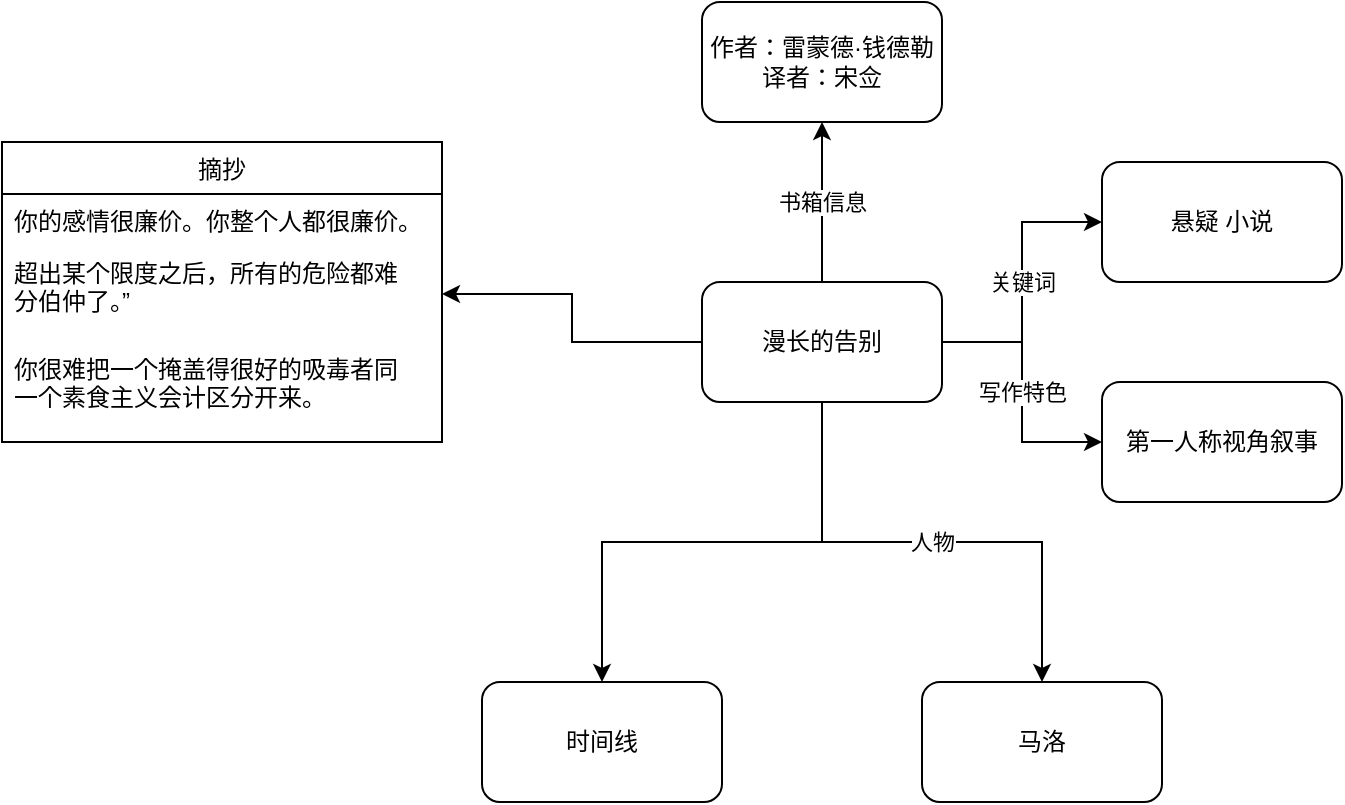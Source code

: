 <mxfile version="16.1.2" type="device" pages="3"><diagram id="588ELKObxdWgsLSAAPTF" name="漫长的告别"><mxGraphModel dx="1422" dy="865" grid="1" gridSize="10" guides="1" tooltips="1" connect="1" arrows="1" fold="1" page="0" pageScale="1" pageWidth="827" pageHeight="1169" math="0" shadow="0"><root><mxCell id="0"/><mxCell id="1" parent="0"/><mxCell id="GXs-ZsNI0Eie8jjMxKnX-3" value="书箱信息" style="edgeStyle=orthogonalEdgeStyle;rounded=0;orthogonalLoop=1;jettySize=auto;html=1;" parent="1" source="GXs-ZsNI0Eie8jjMxKnX-1" target="GXs-ZsNI0Eie8jjMxKnX-2" edge="1"><mxGeometry relative="1" as="geometry"/></mxCell><mxCell id="GXs-ZsNI0Eie8jjMxKnX-5" value="人物" style="edgeStyle=orthogonalEdgeStyle;rounded=0;orthogonalLoop=1;jettySize=auto;html=1;" parent="1" source="GXs-ZsNI0Eie8jjMxKnX-1" target="GXs-ZsNI0Eie8jjMxKnX-4" edge="1"><mxGeometry relative="1" as="geometry"/></mxCell><mxCell id="GXs-ZsNI0Eie8jjMxKnX-7" value="" style="edgeStyle=orthogonalEdgeStyle;rounded=0;orthogonalLoop=1;jettySize=auto;html=1;" parent="1" source="GXs-ZsNI0Eie8jjMxKnX-1" target="GXs-ZsNI0Eie8jjMxKnX-6" edge="1"><mxGeometry relative="1" as="geometry"/></mxCell><mxCell id="GXs-ZsNI0Eie8jjMxKnX-9" value="写作特色" style="edgeStyle=orthogonalEdgeStyle;rounded=0;orthogonalLoop=1;jettySize=auto;html=1;entryX=0;entryY=0.5;entryDx=0;entryDy=0;" parent="1" source="GXs-ZsNI0Eie8jjMxKnX-1" target="GXs-ZsNI0Eie8jjMxKnX-8" edge="1"><mxGeometry relative="1" as="geometry"/></mxCell><mxCell id="GXs-ZsNI0Eie8jjMxKnX-12" value="关键词" style="edgeStyle=orthogonalEdgeStyle;rounded=0;orthogonalLoop=1;jettySize=auto;html=1;" parent="1" source="GXs-ZsNI0Eie8jjMxKnX-1" target="GXs-ZsNI0Eie8jjMxKnX-11" edge="1"><mxGeometry relative="1" as="geometry"/></mxCell><mxCell id="vKNQYlGIJf40LNnS4YVU-8" style="edgeStyle=orthogonalEdgeStyle;rounded=0;orthogonalLoop=1;jettySize=auto;html=1;exitX=0;exitY=0.5;exitDx=0;exitDy=0;entryX=1;entryY=0.5;entryDx=0;entryDy=0;" parent="1" source="GXs-ZsNI0Eie8jjMxKnX-1" target="vKNQYlGIJf40LNnS4YVU-4" edge="1"><mxGeometry relative="1" as="geometry"/></mxCell><mxCell id="GXs-ZsNI0Eie8jjMxKnX-1" value="漫长的告别" style="rounded=1;whiteSpace=wrap;html=1;" parent="1" vertex="1"><mxGeometry x="350" y="310" width="120" height="60" as="geometry"/></mxCell><mxCell id="GXs-ZsNI0Eie8jjMxKnX-2" value="作者：雷蒙德·钱德勒&lt;br&gt;译者：宋佥" style="rounded=1;whiteSpace=wrap;html=1;" parent="1" vertex="1"><mxGeometry x="350" y="170" width="120" height="60" as="geometry"/></mxCell><mxCell id="GXs-ZsNI0Eie8jjMxKnX-4" value="马洛" style="rounded=1;whiteSpace=wrap;html=1;" parent="1" vertex="1"><mxGeometry x="460" y="510" width="120" height="60" as="geometry"/></mxCell><mxCell id="GXs-ZsNI0Eie8jjMxKnX-6" value="时间线" style="whiteSpace=wrap;html=1;rounded=1;" parent="1" vertex="1"><mxGeometry x="240" y="510" width="120" height="60" as="geometry"/></mxCell><mxCell id="GXs-ZsNI0Eie8jjMxKnX-8" value="第一人称视角叙事" style="rounded=1;whiteSpace=wrap;html=1;" parent="1" vertex="1"><mxGeometry x="550" y="360" width="120" height="60" as="geometry"/></mxCell><mxCell id="GXs-ZsNI0Eie8jjMxKnX-11" value="悬疑 小说" style="rounded=1;whiteSpace=wrap;html=1;" parent="1" vertex="1"><mxGeometry x="550" y="250" width="120" height="60" as="geometry"/></mxCell><mxCell id="vKNQYlGIJf40LNnS4YVU-2" value="摘抄" style="swimlane;fontStyle=0;childLayout=stackLayout;horizontal=1;startSize=26;fillColor=none;horizontalStack=0;resizeParent=1;resizeParentMax=0;resizeLast=0;collapsible=1;marginBottom=0;" parent="1" vertex="1"><mxGeometry y="240" width="220" height="150" as="geometry"><mxRectangle x="60" y="240" width="60" height="26" as="alternateBounds"/></mxGeometry></mxCell><mxCell id="vKNQYlGIJf40LNnS4YVU-3" value="你的感情很廉价。你整个人都很廉价。" style="text;strokeColor=none;fillColor=none;align=left;verticalAlign=top;spacingLeft=4;spacingRight=4;overflow=hidden;rotatable=0;points=[[0,0.5],[1,0.5]];portConstraint=eastwest;" parent="vKNQYlGIJf40LNnS4YVU-2" vertex="1"><mxGeometry y="26" width="220" height="26" as="geometry"/></mxCell><mxCell id="vKNQYlGIJf40LNnS4YVU-4" value="超出某个限度之后，所有的危险都难&#10;分伯仲了。”" style="text;strokeColor=none;fillColor=none;align=left;verticalAlign=top;spacingLeft=4;spacingRight=4;overflow=hidden;rotatable=0;points=[[0,0.5],[1,0.5]];portConstraint=eastwest;" parent="vKNQYlGIJf40LNnS4YVU-2" vertex="1"><mxGeometry y="52" width="220" height="48" as="geometry"/></mxCell><mxCell id="vKNQYlGIJf40LNnS4YVU-5" value="你很难把一个掩盖得很好的吸毒者同&#10;一个素食主义会计区分开来。" style="text;strokeColor=none;fillColor=none;align=left;verticalAlign=top;spacingLeft=4;spacingRight=4;overflow=hidden;rotatable=0;points=[[0,0.5],[1,0.5]];portConstraint=eastwest;" parent="vKNQYlGIJf40LNnS4YVU-2" vertex="1"><mxGeometry y="100" width="220" height="50" as="geometry"/></mxCell></root></mxGraphModel></diagram><diagram id="2hEnZ86U9ckXgMdMGHRk" name="人物关系"><mxGraphModel dx="1422" dy="865" grid="1" gridSize="10" guides="1" tooltips="1" connect="1" arrows="1" fold="1" page="0" pageScale="1" pageWidth="827" pageHeight="1169" math="0" shadow="0"><root><mxCell id="GkN5VnOIzLwxWvWghLIu-0"/><mxCell id="GkN5VnOIzLwxWvWghLIu-1" parent="GkN5VnOIzLwxWvWghLIu-0"/><mxCell id="ToPOYj617YuV43QvD3I4-19" value="" style="rounded=1;whiteSpace=wrap;html=1;opacity=10;fillColor=#FFE599;shadow=1;" vertex="1" parent="GkN5VnOIzLwxWvWghLIu-1"><mxGeometry x="1030" y="150" width="270" height="140" as="geometry"/></mxCell><mxCell id="TJEQES78XvKKzleDxjoX-16" value="" style="rounded=1;whiteSpace=wrap;html=1;opacity=10;fillColor=#FFE599;shadow=1;" parent="GkN5VnOIzLwxWvWghLIu-1" vertex="1"><mxGeometry x="455" y="150" width="575" height="140" as="geometry"/></mxCell><mxCell id="TJEQES78XvKKzleDxjoX-24" value="" style="rounded=1;whiteSpace=wrap;html=1;shadow=1;fillColor=#FFE599;opacity=10;" parent="GkN5VnOIzLwxWvWghLIu-1" vertex="1"><mxGeometry x="160" y="270" width="320" height="100" as="geometry"/></mxCell><mxCell id="TK5wzDu9uj7dFvKtzrhC-4" value="前妻" style="edgeStyle=orthogonalEdgeStyle;rounded=0;orthogonalLoop=1;jettySize=auto;html=1;exitX=0.5;exitY=1;exitDx=0;exitDy=0;entryX=0.5;entryY=0;entryDx=0;entryDy=0;" parent="GkN5VnOIzLwxWvWghLIu-1" source="TK5wzDu9uj7dFvKtzrhC-0" target="TK5wzDu9uj7dFvKtzrhC-3" edge="1"><mxGeometry relative="1" as="geometry"/></mxCell><mxCell id="TK5wzDu9uj7dFvKtzrhC-5" value="朋友" style="edgeStyle=orthogonalEdgeStyle;rounded=0;orthogonalLoop=1;jettySize=auto;html=1;exitX=0;exitY=0.5;exitDx=0;exitDy=0;entryX=1;entryY=0.5;entryDx=0;entryDy=0;" parent="GkN5VnOIzLwxWvWghLIu-1" source="TK5wzDu9uj7dFvKtzrhC-0" target="TK5wzDu9uj7dFvKtzrhC-2" edge="1"><mxGeometry relative="1" as="geometry"/></mxCell><mxCell id="TK5wzDu9uj7dFvKtzrhC-6" value="救助" style="edgeStyle=orthogonalEdgeStyle;rounded=0;orthogonalLoop=1;jettySize=auto;html=1;exitX=0;exitY=0.5;exitDx=0;exitDy=0;entryX=1;entryY=0.5;entryDx=0;entryDy=0;" parent="GkN5VnOIzLwxWvWghLIu-1" source="TK5wzDu9uj7dFvKtzrhC-1" target="TK5wzDu9uj7dFvKtzrhC-0" edge="1"><mxGeometry relative="1" as="geometry"/></mxCell><mxCell id="TJEQES78XvKKzleDxjoX-23" value="朋友" style="edgeStyle=orthogonalEdgeStyle;rounded=0;orthogonalLoop=1;jettySize=auto;html=1;exitX=0;exitY=0.5;exitDx=0;exitDy=0;entryX=1;entryY=0.5;entryDx=0;entryDy=0;" parent="GkN5VnOIzLwxWvWghLIu-1" source="TK5wzDu9uj7dFvKtzrhC-0" target="TJEQES78XvKKzleDxjoX-22" edge="1"><mxGeometry relative="1" as="geometry"/></mxCell><mxCell id="TK5wzDu9uj7dFvKtzrhC-0" value="特里·伦诺克斯&lt;br&gt;（保罗·马斯顿）" style="rounded=1;whiteSpace=wrap;html=1;fillColor=#dae8fc;strokeColor=#6c8ebf;" parent="GkN5VnOIzLwxWvWghLIu-1" vertex="1"><mxGeometry x="350" y="310" width="120" height="30" as="geometry"/></mxCell><mxCell id="TJEQES78XvKKzleDxjoX-5" value="" style="edgeStyle=orthogonalEdgeStyle;rounded=0;orthogonalLoop=1;jettySize=auto;html=1;" parent="GkN5VnOIzLwxWvWghLIu-1" source="TK5wzDu9uj7dFvKtzrhC-1" target="TJEQES78XvKKzleDxjoX-4" edge="1"><mxGeometry relative="1" as="geometry"/></mxCell><mxCell id="TJEQES78XvKKzleDxjoX-8" style="edgeStyle=orthogonalEdgeStyle;rounded=0;orthogonalLoop=1;jettySize=auto;html=1;exitX=0.5;exitY=0;exitDx=0;exitDy=0;" parent="GkN5VnOIzLwxWvWghLIu-1" source="TK5wzDu9uj7dFvKtzrhC-1" target="TJEQES78XvKKzleDxjoX-0" edge="1"><mxGeometry relative="1" as="geometry"/></mxCell><mxCell id="TJEQES78XvKKzleDxjoX-14" style="edgeStyle=orthogonalEdgeStyle;rounded=0;orthogonalLoop=1;jettySize=auto;html=1;exitX=0.5;exitY=0;exitDx=0;exitDy=0;entryX=0.5;entryY=1;entryDx=0;entryDy=0;" parent="GkN5VnOIzLwxWvWghLIu-1" source="TK5wzDu9uj7dFvKtzrhC-1" target="TJEQES78XvKKzleDxjoX-12" edge="1"><mxGeometry relative="1" as="geometry"/></mxCell><mxCell id="TJEQES78XvKKzleDxjoX-19" value="" style="edgeStyle=orthogonalEdgeStyle;rounded=0;orthogonalLoop=1;jettySize=auto;html=1;entryX=0;entryY=0.5;entryDx=0;entryDy=0;" parent="GkN5VnOIzLwxWvWghLIu-1" source="TK5wzDu9uj7dFvKtzrhC-1" target="TJEQES78XvKKzleDxjoX-18" edge="1"><mxGeometry relative="1" as="geometry"/></mxCell><mxCell id="TJEQES78XvKKzleDxjoX-21" style="edgeStyle=orthogonalEdgeStyle;rounded=0;orthogonalLoop=1;jettySize=auto;html=1;exitX=1;exitY=0.5;exitDx=0;exitDy=0;entryX=0;entryY=0.5;entryDx=0;entryDy=0;" parent="GkN5VnOIzLwxWvWghLIu-1" source="TK5wzDu9uj7dFvKtzrhC-1" target="TJEQES78XvKKzleDxjoX-11" edge="1"><mxGeometry relative="1" as="geometry"/></mxCell><mxCell id="TJEQES78XvKKzleDxjoX-31" value="客户" style="edgeStyle=orthogonalEdgeStyle;rounded=0;orthogonalLoop=1;jettySize=auto;html=1;exitX=0.5;exitY=1;exitDx=0;exitDy=0;" parent="GkN5VnOIzLwxWvWghLIu-1" source="TK5wzDu9uj7dFvKtzrhC-1" target="TJEQES78XvKKzleDxjoX-28" edge="1"><mxGeometry relative="1" as="geometry"/></mxCell><mxCell id="cyTW1NeI_-f4NoAoRaA1-1" value="求助" style="edgeStyle=orthogonalEdgeStyle;rounded=0;orthogonalLoop=1;jettySize=auto;html=1;exitX=0.75;exitY=1;exitDx=0;exitDy=0;" edge="1" parent="GkN5VnOIzLwxWvWghLIu-1" source="TK5wzDu9uj7dFvKtzrhC-1" target="cyTW1NeI_-f4NoAoRaA1-0"><mxGeometry relative="1" as="geometry"/></mxCell><mxCell id="ToPOYj617YuV43QvD3I4-21" style="edgeStyle=orthogonalEdgeStyle;rounded=0;orthogonalLoop=1;jettySize=auto;html=1;exitX=0.5;exitY=0;exitDx=0;exitDy=0;entryX=0.5;entryY=1;entryDx=0;entryDy=0;" edge="1" parent="GkN5VnOIzLwxWvWghLIu-1" source="TK5wzDu9uj7dFvKtzrhC-1" target="ToPOYj617YuV43QvD3I4-17"><mxGeometry relative="1" as="geometry"/></mxCell><mxCell id="ToPOYj617YuV43QvD3I4-22" style="edgeStyle=orthogonalEdgeStyle;rounded=0;orthogonalLoop=1;jettySize=auto;html=1;exitX=0.5;exitY=0;exitDx=0;exitDy=0;entryX=0.5;entryY=1;entryDx=0;entryDy=0;" edge="1" parent="GkN5VnOIzLwxWvWghLIu-1" source="TK5wzDu9uj7dFvKtzrhC-1" target="ToPOYj617YuV43QvD3I4-18"><mxGeometry relative="1" as="geometry"/></mxCell><mxCell id="TK5wzDu9uj7dFvKtzrhC-1" value="我&lt;br&gt;菲利普·马洛" style="rounded=1;whiteSpace=wrap;html=1;fillColor=#f8cecc;strokeColor=#b85450;" parent="GkN5VnOIzLwxWvWghLIu-1" vertex="1"><mxGeometry x="590" y="310" width="120" height="30" as="geometry"/></mxCell><mxCell id="iY6lswuvCPw7v2j6KMEY-1" value="父亲" style="edgeStyle=orthogonalEdgeStyle;rounded=0;orthogonalLoop=1;jettySize=auto;html=1;exitX=0.5;exitY=1;exitDx=0;exitDy=0;" parent="GkN5VnOIzLwxWvWghLIu-1" source="TK5wzDu9uj7dFvKtzrhC-3" target="iY6lswuvCPw7v2j6KMEY-0" edge="1"><mxGeometry relative="1" as="geometry"/></mxCell><mxCell id="TK5wzDu9uj7dFvKtzrhC-2" value="兰迪·斯塔尔" style="rounded=1;whiteSpace=wrap;html=1;" parent="GkN5VnOIzLwxWvWghLIu-1" vertex="1"><mxGeometry x="170" y="330" width="120" height="30" as="geometry"/></mxCell><mxCell id="iY6lswuvCPw7v2j6KMEY-4" value="前任" style="edgeStyle=orthogonalEdgeStyle;rounded=0;orthogonalLoop=1;jettySize=auto;html=1;" parent="GkN5VnOIzLwxWvWghLIu-1" source="TK5wzDu9uj7dFvKtzrhC-3" target="iY6lswuvCPw7v2j6KMEY-3" edge="1"><mxGeometry relative="1" as="geometry"/></mxCell><mxCell id="ToPOYj617YuV43QvD3I4-7" value="姐姐" style="edgeStyle=orthogonalEdgeStyle;rounded=0;orthogonalLoop=1;jettySize=auto;html=1;exitX=0.5;exitY=1;exitDx=0;exitDy=0;" edge="1" parent="GkN5VnOIzLwxWvWghLIu-1" source="TK5wzDu9uj7dFvKtzrhC-3" target="ToPOYj617YuV43QvD3I4-6"><mxGeometry relative="1" as="geometry"/></mxCell><mxCell id="TK5wzDu9uj7dFvKtzrhC-3" value="西尔维娅·伦诺克斯" style="rounded=1;whiteSpace=wrap;html=1;" parent="GkN5VnOIzLwxWvWghLIu-1" vertex="1"><mxGeometry x="350" y="390" width="120" height="30" as="geometry"/></mxCell><mxCell id="iY6lswuvCPw7v2j6KMEY-0" value="哈兰·波特" style="rounded=1;whiteSpace=wrap;html=1;fillColor=#e1d5e7;strokeColor=#9673a6;" parent="GkN5VnOIzLwxWvWghLIu-1" vertex="1"><mxGeometry x="250" y="520" width="120" height="30" as="geometry"/></mxCell><mxCell id="iY6lswuvCPw7v2j6KMEY-3" value="柯特·韦斯特海姆" style="rounded=1;whiteSpace=wrap;html=1;" parent="GkN5VnOIzLwxWvWghLIu-1" vertex="1"><mxGeometry x="150" y="390" width="120" height="30" as="geometry"/></mxCell><mxCell id="TJEQES78XvKKzleDxjoX-3" value="" style="edgeStyle=orthogonalEdgeStyle;rounded=0;orthogonalLoop=1;jettySize=auto;html=1;exitX=0.5;exitY=0;exitDx=0;exitDy=0;" parent="GkN5VnOIzLwxWvWghLIu-1" source="TK5wzDu9uj7dFvKtzrhC-1" target="TJEQES78XvKKzleDxjoX-2" edge="1"><mxGeometry relative="1" as="geometry"/></mxCell><mxCell id="TJEQES78XvKKzleDxjoX-0" value="警司：格林" style="rounded=1;whiteSpace=wrap;html=1;" parent="GkN5VnOIzLwxWvWghLIu-1" vertex="1"><mxGeometry x="480" y="190" width="70" height="30" as="geometry"/></mxCell><mxCell id="TJEQES78XvKKzleDxjoX-2" value="警探：代顿" style="rounded=1;whiteSpace=wrap;html=1;" parent="GkN5VnOIzLwxWvWghLIu-1" vertex="1"><mxGeometry x="560" y="190" width="80" height="30" as="geometry"/></mxCell><mxCell id="TJEQES78XvKKzleDxjoX-7" value="" style="edgeStyle=orthogonalEdgeStyle;rounded=0;orthogonalLoop=1;jettySize=auto;html=1;exitX=0.5;exitY=0;exitDx=0;exitDy=0;entryX=0.5;entryY=1;entryDx=0;entryDy=0;" parent="GkN5VnOIzLwxWvWghLIu-1" source="TK5wzDu9uj7dFvKtzrhC-1" target="TJEQES78XvKKzleDxjoX-6" edge="1"><mxGeometry relative="1" as="geometry"><mxPoint x="840" y="230" as="targetPoint"/><Array as="points"><mxPoint x="650" y="265"/><mxPoint x="840" y="265"/></Array></mxGeometry></mxCell><mxCell id="TJEQES78XvKKzleDxjoX-4" value="警监：格里戈利厄斯" style="rounded=1;whiteSpace=wrap;html=1;" parent="GkN5VnOIzLwxWvWghLIu-1" vertex="1"><mxGeometry x="650" y="190" width="120" height="30" as="geometry"/></mxCell><mxCell id="TJEQES78XvKKzleDxjoX-6" value="局长：奥尔布赖特" style="rounded=1;whiteSpace=wrap;html=1;" parent="GkN5VnOIzLwxWvWghLIu-1" vertex="1"><mxGeometry x="780" y="190" width="120" height="30" as="geometry"/></mxCell><mxCell id="TJEQES78XvKKzleDxjoX-11" value="律师：休厄尔·恩迪科特" style="rounded=1;whiteSpace=wrap;html=1;" parent="GkN5VnOIzLwxWvWghLIu-1" vertex="1"><mxGeometry x="780" y="300" width="120" height="30" as="geometry"/></mxCell><mxCell id="TJEQES78XvKKzleDxjoX-12" value="地检官：格兰兹" style="rounded=1;whiteSpace=wrap;html=1;" parent="GkN5VnOIzLwxWvWghLIu-1" vertex="1"><mxGeometry x="910" y="190" width="120" height="30" as="geometry"/></mxCell><mxCell id="TJEQES78XvKKzleDxjoX-17" value="警方：侦查特里杀死妻子一案" style="text;html=1;strokeColor=none;fillColor=none;align=center;verticalAlign=middle;whiteSpace=wrap;rounded=0;shadow=1;opacity=10;" parent="GkN5VnOIzLwxWvWghLIu-1" vertex="1"><mxGeometry x="600" y="275" width="190" height="20" as="geometry"/></mxCell><mxCell id="TJEQES78XvKKzleDxjoX-18" value="记者：朗尼·摩根" style="rounded=1;whiteSpace=wrap;html=1;" parent="GkN5VnOIzLwxWvWghLIu-1" vertex="1"><mxGeometry x="780" y="340" width="120" height="30" as="geometry"/></mxCell><mxCell id="ToPOYj617YuV43QvD3I4-23" value="保镖" style="edgeStyle=orthogonalEdgeStyle;rounded=0;orthogonalLoop=1;jettySize=auto;html=1;exitX=0.5;exitY=0;exitDx=0;exitDy=0;entryX=0.5;entryY=1;entryDx=0;entryDy=0;" edge="1" parent="GkN5VnOIzLwxWvWghLIu-1" source="TJEQES78XvKKzleDxjoX-22" target="TJEQES78XvKKzleDxjoX-26"><mxGeometry relative="1" as="geometry"/></mxCell><mxCell id="TJEQES78XvKKzleDxjoX-22" value="门奈德兹" style="rounded=1;whiteSpace=wrap;html=1;" parent="GkN5VnOIzLwxWvWghLIu-1" vertex="1"><mxGeometry x="170" y="280" width="120" height="30" as="geometry"/></mxCell><mxCell id="TJEQES78XvKKzleDxjoX-25" value="战友" style="text;html=1;strokeColor=none;fillColor=none;align=center;verticalAlign=middle;whiteSpace=wrap;rounded=0;shadow=1;opacity=10;" parent="GkN5VnOIzLwxWvWghLIu-1" vertex="1"><mxGeometry x="360" y="270" width="60" height="30" as="geometry"/></mxCell><mxCell id="TJEQES78XvKKzleDxjoX-26" value="奇科·阿戈斯蒂诺" style="rounded=1;whiteSpace=wrap;html=1;" parent="GkN5VnOIzLwxWvWghLIu-1" vertex="1"><mxGeometry x="170" y="220" width="120" height="30" as="geometry"/></mxCell><mxCell id="TJEQES78XvKKzleDxjoX-33" value="作者" style="edgeStyle=orthogonalEdgeStyle;rounded=0;orthogonalLoop=1;jettySize=auto;html=1;exitX=0.5;exitY=1;exitDx=0;exitDy=0;entryX=0.5;entryY=0;entryDx=0;entryDy=0;" parent="GkN5VnOIzLwxWvWghLIu-1" source="TJEQES78XvKKzleDxjoX-28" target="TJEQES78XvKKzleDxjoX-32" edge="1"><mxGeometry relative="1" as="geometry"/></mxCell><mxCell id="TJEQES78XvKKzleDxjoX-28" value="出版社：霍华德·斯宾塞" style="rounded=1;whiteSpace=wrap;html=1;" parent="GkN5VnOIzLwxWvWghLIu-1" vertex="1"><mxGeometry x="560" y="450" width="120" height="30" as="geometry"/></mxCell><mxCell id="TJEQES78XvKKzleDxjoX-35" value="妻子" style="edgeStyle=orthogonalEdgeStyle;rounded=0;orthogonalLoop=1;jettySize=auto;html=1;exitX=0.383;exitY=0.967;exitDx=0;exitDy=0;entryX=0.5;entryY=0;entryDx=0;entryDy=0;exitPerimeter=0;" parent="GkN5VnOIzLwxWvWghLIu-1" source="TJEQES78XvKKzleDxjoX-32" target="TJEQES78XvKKzleDxjoX-34" edge="1"><mxGeometry relative="1" as="geometry"><Array as="points"><mxPoint x="600" y="580"/><mxPoint x="595" y="580"/></Array></mxGeometry></mxCell><mxCell id="ToPOYj617YuV43QvD3I4-5" value="医生" style="edgeStyle=orthogonalEdgeStyle;rounded=0;orthogonalLoop=1;jettySize=auto;html=1;exitX=1;exitY=0.5;exitDx=0;exitDy=0;entryX=0;entryY=0.5;entryDx=0;entryDy=0;" edge="1" parent="GkN5VnOIzLwxWvWghLIu-1" source="TJEQES78XvKKzleDxjoX-32" target="ToPOYj617YuV43QvD3I4-0"><mxGeometry relative="1" as="geometry"/></mxCell><mxCell id="ToPOYj617YuV43QvD3I4-16" value="佣人" style="edgeStyle=orthogonalEdgeStyle;rounded=0;orthogonalLoop=1;jettySize=auto;html=1;exitX=0.75;exitY=1;exitDx=0;exitDy=0;entryX=0.5;entryY=0;entryDx=0;entryDy=0;" edge="1" parent="GkN5VnOIzLwxWvWghLIu-1" source="TJEQES78XvKKzleDxjoX-32" target="ToPOYj617YuV43QvD3I4-15"><mxGeometry relative="1" as="geometry"/></mxCell><mxCell id="ToPOYj617YuV43QvD3I4-24" value="情人" style="edgeStyle=orthogonalEdgeStyle;rounded=0;orthogonalLoop=1;jettySize=auto;html=1;exitX=0;exitY=0.5;exitDx=0;exitDy=0;entryX=1;entryY=0.5;entryDx=0;entryDy=0;dashed=1;fillColor=#60a917;strokeColor=#2D7600;" edge="1" parent="GkN5VnOIzLwxWvWghLIu-1" source="TJEQES78XvKKzleDxjoX-32" target="ToPOYj617YuV43QvD3I4-6"><mxGeometry relative="1" as="geometry"/></mxCell><mxCell id="TJEQES78XvKKzleDxjoX-32" value="作家：罗杰·韦德" style="rounded=1;whiteSpace=wrap;html=1;fillColor=#a20025;fontColor=#ffffff;strokeColor=#6F0000;" parent="GkN5VnOIzLwxWvWghLIu-1" vertex="1"><mxGeometry x="560" y="540" width="120" height="30" as="geometry"/></mxCell><mxCell id="ToPOYj617YuV43QvD3I4-26" value="前夫" style="edgeStyle=orthogonalEdgeStyle;rounded=0;orthogonalLoop=1;jettySize=auto;html=1;exitX=0;exitY=0.75;exitDx=0;exitDy=0;strokeColor=#1FFF3D;dashed=1;" edge="1" parent="GkN5VnOIzLwxWvWghLIu-1" source="TJEQES78XvKKzleDxjoX-34"><mxGeometry x="-0.864" relative="1" as="geometry"><mxPoint x="430" y="340" as="targetPoint"/><Array as="points"><mxPoint x="430" y="653"/></Array><mxPoint as="offset"/></mxGeometry></mxCell><mxCell id="TJEQES78XvKKzleDxjoX-34" value="艾琳·韦德" style="rounded=1;whiteSpace=wrap;html=1;fillColor=#d80073;fontColor=#ffffff;strokeColor=#A50040;" parent="GkN5VnOIzLwxWvWghLIu-1" vertex="1"><mxGeometry x="560" y="630" width="70" height="30" as="geometry"/></mxCell><mxCell id="cyTW1NeI_-f4NoAoRaA1-0" value="卡恩代理：乔治·彼得斯" style="rounded=1;whiteSpace=wrap;html=1;" vertex="1" parent="GkN5VnOIzLwxWvWghLIu-1"><mxGeometry x="685" y="450" width="120" height="30" as="geometry"/></mxCell><mxCell id="ToPOYj617YuV43QvD3I4-2" value="打手" style="edgeStyle=orthogonalEdgeStyle;rounded=0;orthogonalLoop=1;jettySize=auto;html=1;" edge="1" parent="GkN5VnOIzLwxWvWghLIu-1" source="ToPOYj617YuV43QvD3I4-0" target="ToPOYj617YuV43QvD3I4-1"><mxGeometry relative="1" as="geometry"/></mxCell><mxCell id="ToPOYj617YuV43QvD3I4-0" value="大夫：瓦伦杰" style="rounded=1;whiteSpace=wrap;html=1;" vertex="1" parent="GkN5VnOIzLwxWvWghLIu-1"><mxGeometry x="730" y="540" width="90" height="30" as="geometry"/></mxCell><mxCell id="ToPOYj617YuV43QvD3I4-1" value="厄尔" style="rounded=1;whiteSpace=wrap;html=1;" vertex="1" parent="GkN5VnOIzLwxWvWghLIu-1"><mxGeometry x="880" y="540" width="70" height="30" as="geometry"/></mxCell><mxCell id="ToPOYj617YuV43QvD3I4-13" value="丈夫" style="edgeStyle=orthogonalEdgeStyle;rounded=0;orthogonalLoop=1;jettySize=auto;html=1;exitX=0.5;exitY=1;exitDx=0;exitDy=0;entryX=0.5;entryY=0;entryDx=0;entryDy=0;" edge="1" parent="GkN5VnOIzLwxWvWghLIu-1" source="ToPOYj617YuV43QvD3I4-6" target="ToPOYj617YuV43QvD3I4-12"><mxGeometry relative="1" as="geometry"/></mxCell><mxCell id="ToPOYj617YuV43QvD3I4-6" value="琳达·洛林" style="rounded=1;whiteSpace=wrap;html=1;" vertex="1" parent="GkN5VnOIzLwxWvWghLIu-1"><mxGeometry x="450" y="520" width="70" height="30" as="geometry"/></mxCell><mxCell id="ToPOYj617YuV43QvD3I4-12" value="爱德华·洛林" style="rounded=1;whiteSpace=wrap;html=1;" vertex="1" parent="GkN5VnOIzLwxWvWghLIu-1"><mxGeometry x="450" y="600" width="70" height="30" as="geometry"/></mxCell><mxCell id="ToPOYj617YuV43QvD3I4-15" value="坎迪" style="rounded=1;whiteSpace=wrap;html=1;" vertex="1" parent="GkN5VnOIzLwxWvWghLIu-1"><mxGeometry x="650" y="630" width="70" height="30" as="geometry"/></mxCell><mxCell id="ToPOYj617YuV43QvD3I4-17" value="凶杀案副组长：伯尼·奥尔斯" style="rounded=1;whiteSpace=wrap;html=1;" vertex="1" parent="GkN5VnOIzLwxWvWghLIu-1"><mxGeometry x="1040" y="190" width="120" height="30" as="geometry"/></mxCell><mxCell id="ToPOYj617YuV43QvD3I4-18" value="警监：埃尔南德斯" style="rounded=1;whiteSpace=wrap;html=1;" vertex="1" parent="GkN5VnOIzLwxWvWghLIu-1"><mxGeometry x="1170" y="190" width="120" height="30" as="geometry"/></mxCell><mxCell id="ToPOYj617YuV43QvD3I4-20" value="警方：侦查罗杰自杀案" style="text;html=1;strokeColor=none;fillColor=none;align=center;verticalAlign=middle;whiteSpace=wrap;rounded=0;shadow=1;opacity=10;" vertex="1" parent="GkN5VnOIzLwxWvWghLIu-1"><mxGeometry x="1080" y="270" width="190" height="20" as="geometry"/></mxCell></root></mxGraphModel></diagram><diagram id="V-ExfUwDGMJ8ljxCkpKc" name="时间线"><mxGraphModel dx="1422" dy="465" grid="1" gridSize="10" guides="1" tooltips="1" connect="1" arrows="1" fold="1" page="0" pageScale="1" pageWidth="827" pageHeight="1169" math="0" shadow="0"><root><mxCell id="0LBeu7UeKpi8TZ2lnQkb-0"/><mxCell id="0LBeu7UeKpi8TZ2lnQkb-1" parent="0LBeu7UeKpi8TZ2lnQkb-0"/><mxCell id="4isxdqaXE-H4Dkg_MgJx-2" value="感恩节后的那个星期" style="edgeStyle=orthogonalEdgeStyle;rounded=0;orthogonalLoop=1;jettySize=auto;html=1;" parent="0LBeu7UeKpi8TZ2lnQkb-1" source="4isxdqaXE-H4Dkg_MgJx-0" target="4isxdqaXE-H4Dkg_MgJx-1" edge="1"><mxGeometry relative="1" as="geometry"/></mxCell><mxCell id="4isxdqaXE-H4Dkg_MgJx-0" value="我在俱乐部门口遇到酒醉的特里和他的前妻西尔维娅，前妻离他而去，我送他回家" style="rounded=1;whiteSpace=wrap;html=1;" parent="0LBeu7UeKpi8TZ2lnQkb-1" vertex="1"><mxGeometry x="90" y="820" width="160" height="100" as="geometry"/></mxCell><mxCell id="j8iOWqqF0NS8bzu0F1ZU-1" value="" style="edgeStyle=orthogonalEdgeStyle;rounded=0;orthogonalLoop=1;jettySize=auto;html=1;" parent="0LBeu7UeKpi8TZ2lnQkb-1" source="4isxdqaXE-H4Dkg_MgJx-1" target="j8iOWqqF0NS8bzu0F1ZU-0" edge="1"><mxGeometry relative="1" as="geometry"/></mxCell><mxCell id="4isxdqaXE-H4Dkg_MgJx-1" value="我把特里从酒醉入狱的边缘解救出来，帮他赎回手提箱，特里以手提箱作为抵押借了钱去拉斯维加斯。西尔维娅打电话寻找特里。" style="rounded=1;whiteSpace=wrap;html=1;" parent="0LBeu7UeKpi8TZ2lnQkb-1" vertex="1"><mxGeometry x="430" y="820" width="160" height="100" as="geometry"/></mxCell><mxCell id="4isxdqaXE-H4Dkg_MgJx-12" value="地点" style="edgeStyle=orthogonalEdgeStyle;rounded=0;orthogonalLoop=1;jettySize=auto;html=1;" parent="0LBeu7UeKpi8TZ2lnQkb-1" source="4isxdqaXE-H4Dkg_MgJx-0" target="4isxdqaXE-H4Dkg_MgJx-11" edge="1"><mxGeometry relative="1" as="geometry"/></mxCell><mxCell id="4isxdqaXE-H4Dkg_MgJx-11" value="舞者&lt;br&gt;月桂谷，亚卡大街&lt;br&gt;韦斯特伍德" style="shape=callout;whiteSpace=wrap;html=1;perimeter=calloutPerimeter;position2=0.5;" parent="0LBeu7UeKpi8TZ2lnQkb-1" vertex="1"><mxGeometry x="110" y="670" width="120" height="80" as="geometry"/></mxCell><mxCell id="4isxdqaXE-H4Dkg_MgJx-14" value="地点" style="edgeStyle=orthogonalEdgeStyle;rounded=0;orthogonalLoop=1;jettySize=auto;html=1;" parent="0LBeu7UeKpi8TZ2lnQkb-1" source="4isxdqaXE-H4Dkg_MgJx-1" target="4isxdqaXE-H4Dkg_MgJx-13" edge="1"><mxGeometry relative="1" as="geometry"/></mxCell><mxCell id="4isxdqaXE-H4Dkg_MgJx-13" value="韦斯特伍德" style="shape=callout;whiteSpace=wrap;html=1;perimeter=calloutPerimeter;position2=0.5;" parent="0LBeu7UeKpi8TZ2lnQkb-1" vertex="1"><mxGeometry x="450" y="670" width="120" height="80" as="geometry"/></mxCell><mxCell id="j8iOWqqF0NS8bzu0F1ZU-0" value="我常和特里到维克多酒吧喝酒" style="rounded=1;whiteSpace=wrap;html=1;" parent="0LBeu7UeKpi8TZ2lnQkb-1" vertex="1"><mxGeometry x="430" y="1050" width="160" height="100" as="geometry"/></mxCell></root></mxGraphModel></diagram></mxfile>